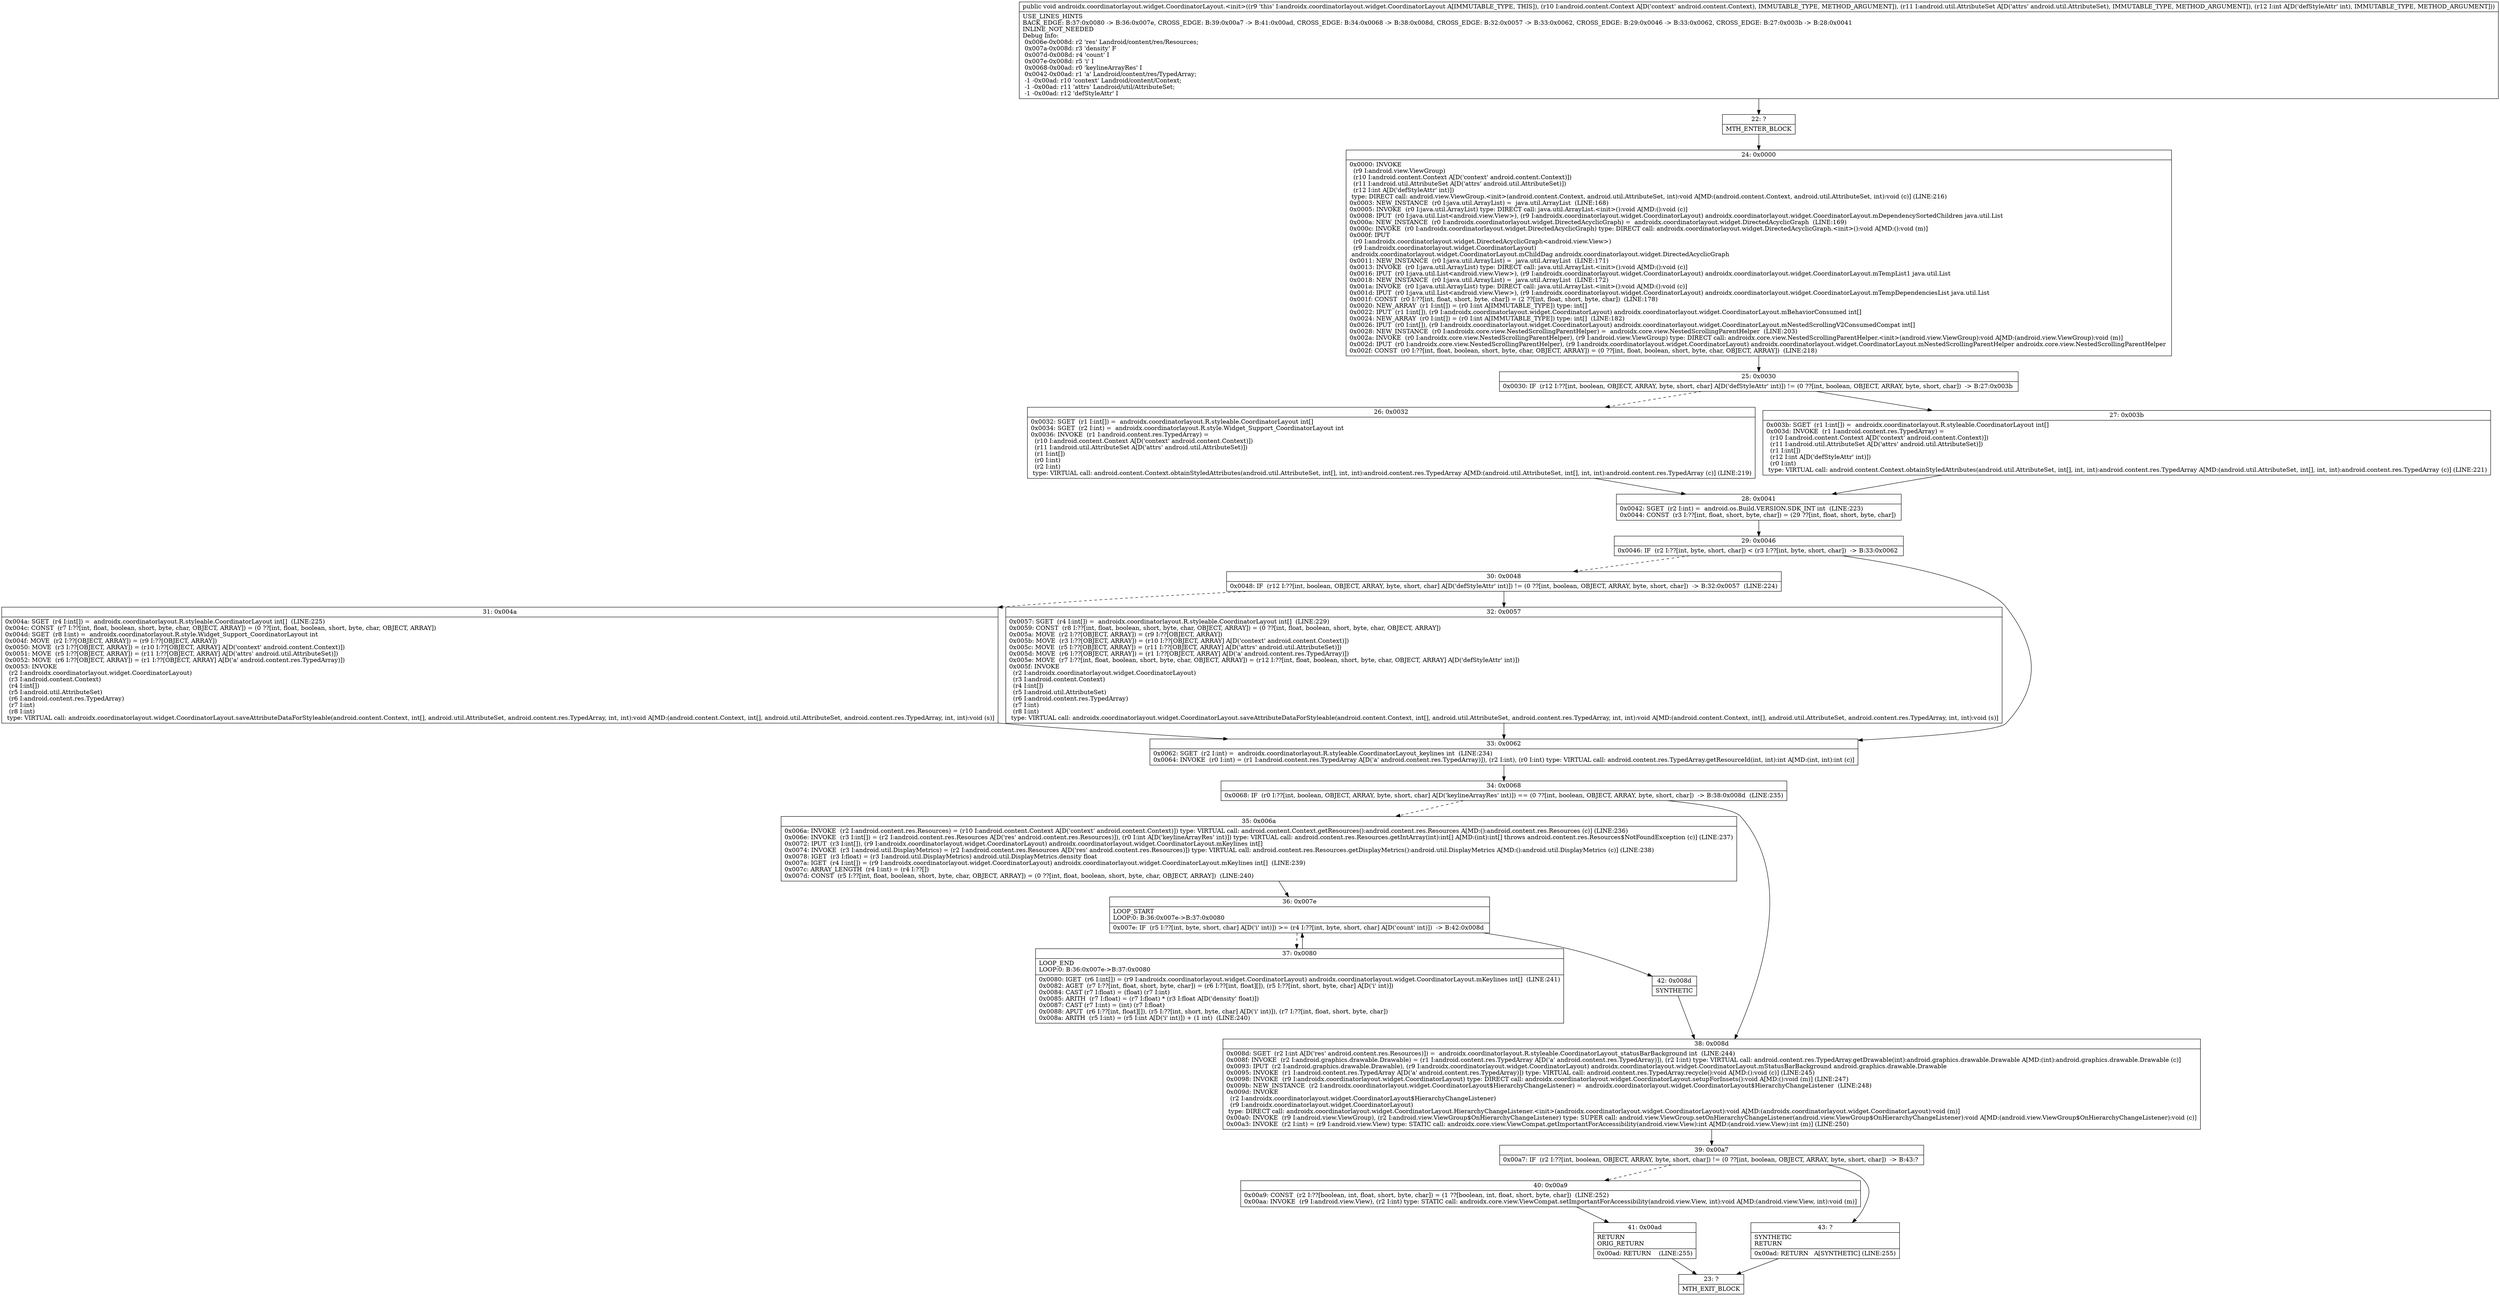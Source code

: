 digraph "CFG forandroidx.coordinatorlayout.widget.CoordinatorLayout.\<init\>(Landroid\/content\/Context;Landroid\/util\/AttributeSet;I)V" {
Node_22 [shape=record,label="{22\:\ ?|MTH_ENTER_BLOCK\l}"];
Node_24 [shape=record,label="{24\:\ 0x0000|0x0000: INVOKE  \l  (r9 I:android.view.ViewGroup)\l  (r10 I:android.content.Context A[D('context' android.content.Context)])\l  (r11 I:android.util.AttributeSet A[D('attrs' android.util.AttributeSet)])\l  (r12 I:int A[D('defStyleAttr' int)])\l type: DIRECT call: android.view.ViewGroup.\<init\>(android.content.Context, android.util.AttributeSet, int):void A[MD:(android.content.Context, android.util.AttributeSet, int):void (c)] (LINE:216)\l0x0003: NEW_INSTANCE  (r0 I:java.util.ArrayList) =  java.util.ArrayList  (LINE:168)\l0x0005: INVOKE  (r0 I:java.util.ArrayList) type: DIRECT call: java.util.ArrayList.\<init\>():void A[MD:():void (c)]\l0x0008: IPUT  (r0 I:java.util.List\<android.view.View\>), (r9 I:androidx.coordinatorlayout.widget.CoordinatorLayout) androidx.coordinatorlayout.widget.CoordinatorLayout.mDependencySortedChildren java.util.List \l0x000a: NEW_INSTANCE  (r0 I:androidx.coordinatorlayout.widget.DirectedAcyclicGraph) =  androidx.coordinatorlayout.widget.DirectedAcyclicGraph  (LINE:169)\l0x000c: INVOKE  (r0 I:androidx.coordinatorlayout.widget.DirectedAcyclicGraph) type: DIRECT call: androidx.coordinatorlayout.widget.DirectedAcyclicGraph.\<init\>():void A[MD:():void (m)]\l0x000f: IPUT  \l  (r0 I:androidx.coordinatorlayout.widget.DirectedAcyclicGraph\<android.view.View\>)\l  (r9 I:androidx.coordinatorlayout.widget.CoordinatorLayout)\l androidx.coordinatorlayout.widget.CoordinatorLayout.mChildDag androidx.coordinatorlayout.widget.DirectedAcyclicGraph \l0x0011: NEW_INSTANCE  (r0 I:java.util.ArrayList) =  java.util.ArrayList  (LINE:171)\l0x0013: INVOKE  (r0 I:java.util.ArrayList) type: DIRECT call: java.util.ArrayList.\<init\>():void A[MD:():void (c)]\l0x0016: IPUT  (r0 I:java.util.List\<android.view.View\>), (r9 I:androidx.coordinatorlayout.widget.CoordinatorLayout) androidx.coordinatorlayout.widget.CoordinatorLayout.mTempList1 java.util.List \l0x0018: NEW_INSTANCE  (r0 I:java.util.ArrayList) =  java.util.ArrayList  (LINE:172)\l0x001a: INVOKE  (r0 I:java.util.ArrayList) type: DIRECT call: java.util.ArrayList.\<init\>():void A[MD:():void (c)]\l0x001d: IPUT  (r0 I:java.util.List\<android.view.View\>), (r9 I:androidx.coordinatorlayout.widget.CoordinatorLayout) androidx.coordinatorlayout.widget.CoordinatorLayout.mTempDependenciesList java.util.List \l0x001f: CONST  (r0 I:??[int, float, short, byte, char]) = (2 ??[int, float, short, byte, char])  (LINE:178)\l0x0020: NEW_ARRAY  (r1 I:int[]) = (r0 I:int A[IMMUTABLE_TYPE]) type: int[] \l0x0022: IPUT  (r1 I:int[]), (r9 I:androidx.coordinatorlayout.widget.CoordinatorLayout) androidx.coordinatorlayout.widget.CoordinatorLayout.mBehaviorConsumed int[] \l0x0024: NEW_ARRAY  (r0 I:int[]) = (r0 I:int A[IMMUTABLE_TYPE]) type: int[]  (LINE:182)\l0x0026: IPUT  (r0 I:int[]), (r9 I:androidx.coordinatorlayout.widget.CoordinatorLayout) androidx.coordinatorlayout.widget.CoordinatorLayout.mNestedScrollingV2ConsumedCompat int[] \l0x0028: NEW_INSTANCE  (r0 I:androidx.core.view.NestedScrollingParentHelper) =  androidx.core.view.NestedScrollingParentHelper  (LINE:203)\l0x002a: INVOKE  (r0 I:androidx.core.view.NestedScrollingParentHelper), (r9 I:android.view.ViewGroup) type: DIRECT call: androidx.core.view.NestedScrollingParentHelper.\<init\>(android.view.ViewGroup):void A[MD:(android.view.ViewGroup):void (m)]\l0x002d: IPUT  (r0 I:androidx.core.view.NestedScrollingParentHelper), (r9 I:androidx.coordinatorlayout.widget.CoordinatorLayout) androidx.coordinatorlayout.widget.CoordinatorLayout.mNestedScrollingParentHelper androidx.core.view.NestedScrollingParentHelper \l0x002f: CONST  (r0 I:??[int, float, boolean, short, byte, char, OBJECT, ARRAY]) = (0 ??[int, float, boolean, short, byte, char, OBJECT, ARRAY])  (LINE:218)\l}"];
Node_25 [shape=record,label="{25\:\ 0x0030|0x0030: IF  (r12 I:??[int, boolean, OBJECT, ARRAY, byte, short, char] A[D('defStyleAttr' int)]) != (0 ??[int, boolean, OBJECT, ARRAY, byte, short, char])  \-\> B:27:0x003b \l}"];
Node_26 [shape=record,label="{26\:\ 0x0032|0x0032: SGET  (r1 I:int[]) =  androidx.coordinatorlayout.R.styleable.CoordinatorLayout int[] \l0x0034: SGET  (r2 I:int) =  androidx.coordinatorlayout.R.style.Widget_Support_CoordinatorLayout int \l0x0036: INVOKE  (r1 I:android.content.res.TypedArray) = \l  (r10 I:android.content.Context A[D('context' android.content.Context)])\l  (r11 I:android.util.AttributeSet A[D('attrs' android.util.AttributeSet)])\l  (r1 I:int[])\l  (r0 I:int)\l  (r2 I:int)\l type: VIRTUAL call: android.content.Context.obtainStyledAttributes(android.util.AttributeSet, int[], int, int):android.content.res.TypedArray A[MD:(android.util.AttributeSet, int[], int, int):android.content.res.TypedArray (c)] (LINE:219)\l}"];
Node_28 [shape=record,label="{28\:\ 0x0041|0x0042: SGET  (r2 I:int) =  android.os.Build.VERSION.SDK_INT int  (LINE:223)\l0x0044: CONST  (r3 I:??[int, float, short, byte, char]) = (29 ??[int, float, short, byte, char]) \l}"];
Node_29 [shape=record,label="{29\:\ 0x0046|0x0046: IF  (r2 I:??[int, byte, short, char]) \< (r3 I:??[int, byte, short, char])  \-\> B:33:0x0062 \l}"];
Node_30 [shape=record,label="{30\:\ 0x0048|0x0048: IF  (r12 I:??[int, boolean, OBJECT, ARRAY, byte, short, char] A[D('defStyleAttr' int)]) != (0 ??[int, boolean, OBJECT, ARRAY, byte, short, char])  \-\> B:32:0x0057  (LINE:224)\l}"];
Node_31 [shape=record,label="{31\:\ 0x004a|0x004a: SGET  (r4 I:int[]) =  androidx.coordinatorlayout.R.styleable.CoordinatorLayout int[]  (LINE:225)\l0x004c: CONST  (r7 I:??[int, float, boolean, short, byte, char, OBJECT, ARRAY]) = (0 ??[int, float, boolean, short, byte, char, OBJECT, ARRAY]) \l0x004d: SGET  (r8 I:int) =  androidx.coordinatorlayout.R.style.Widget_Support_CoordinatorLayout int \l0x004f: MOVE  (r2 I:??[OBJECT, ARRAY]) = (r9 I:??[OBJECT, ARRAY]) \l0x0050: MOVE  (r3 I:??[OBJECT, ARRAY]) = (r10 I:??[OBJECT, ARRAY] A[D('context' android.content.Context)]) \l0x0051: MOVE  (r5 I:??[OBJECT, ARRAY]) = (r11 I:??[OBJECT, ARRAY] A[D('attrs' android.util.AttributeSet)]) \l0x0052: MOVE  (r6 I:??[OBJECT, ARRAY]) = (r1 I:??[OBJECT, ARRAY] A[D('a' android.content.res.TypedArray)]) \l0x0053: INVOKE  \l  (r2 I:androidx.coordinatorlayout.widget.CoordinatorLayout)\l  (r3 I:android.content.Context)\l  (r4 I:int[])\l  (r5 I:android.util.AttributeSet)\l  (r6 I:android.content.res.TypedArray)\l  (r7 I:int)\l  (r8 I:int)\l type: VIRTUAL call: androidx.coordinatorlayout.widget.CoordinatorLayout.saveAttributeDataForStyleable(android.content.Context, int[], android.util.AttributeSet, android.content.res.TypedArray, int, int):void A[MD:(android.content.Context, int[], android.util.AttributeSet, android.content.res.TypedArray, int, int):void (s)]\l}"];
Node_32 [shape=record,label="{32\:\ 0x0057|0x0057: SGET  (r4 I:int[]) =  androidx.coordinatorlayout.R.styleable.CoordinatorLayout int[]  (LINE:229)\l0x0059: CONST  (r8 I:??[int, float, boolean, short, byte, char, OBJECT, ARRAY]) = (0 ??[int, float, boolean, short, byte, char, OBJECT, ARRAY]) \l0x005a: MOVE  (r2 I:??[OBJECT, ARRAY]) = (r9 I:??[OBJECT, ARRAY]) \l0x005b: MOVE  (r3 I:??[OBJECT, ARRAY]) = (r10 I:??[OBJECT, ARRAY] A[D('context' android.content.Context)]) \l0x005c: MOVE  (r5 I:??[OBJECT, ARRAY]) = (r11 I:??[OBJECT, ARRAY] A[D('attrs' android.util.AttributeSet)]) \l0x005d: MOVE  (r6 I:??[OBJECT, ARRAY]) = (r1 I:??[OBJECT, ARRAY] A[D('a' android.content.res.TypedArray)]) \l0x005e: MOVE  (r7 I:??[int, float, boolean, short, byte, char, OBJECT, ARRAY]) = (r12 I:??[int, float, boolean, short, byte, char, OBJECT, ARRAY] A[D('defStyleAttr' int)]) \l0x005f: INVOKE  \l  (r2 I:androidx.coordinatorlayout.widget.CoordinatorLayout)\l  (r3 I:android.content.Context)\l  (r4 I:int[])\l  (r5 I:android.util.AttributeSet)\l  (r6 I:android.content.res.TypedArray)\l  (r7 I:int)\l  (r8 I:int)\l type: VIRTUAL call: androidx.coordinatorlayout.widget.CoordinatorLayout.saveAttributeDataForStyleable(android.content.Context, int[], android.util.AttributeSet, android.content.res.TypedArray, int, int):void A[MD:(android.content.Context, int[], android.util.AttributeSet, android.content.res.TypedArray, int, int):void (s)]\l}"];
Node_33 [shape=record,label="{33\:\ 0x0062|0x0062: SGET  (r2 I:int) =  androidx.coordinatorlayout.R.styleable.CoordinatorLayout_keylines int  (LINE:234)\l0x0064: INVOKE  (r0 I:int) = (r1 I:android.content.res.TypedArray A[D('a' android.content.res.TypedArray)]), (r2 I:int), (r0 I:int) type: VIRTUAL call: android.content.res.TypedArray.getResourceId(int, int):int A[MD:(int, int):int (c)]\l}"];
Node_34 [shape=record,label="{34\:\ 0x0068|0x0068: IF  (r0 I:??[int, boolean, OBJECT, ARRAY, byte, short, char] A[D('keylineArrayRes' int)]) == (0 ??[int, boolean, OBJECT, ARRAY, byte, short, char])  \-\> B:38:0x008d  (LINE:235)\l}"];
Node_35 [shape=record,label="{35\:\ 0x006a|0x006a: INVOKE  (r2 I:android.content.res.Resources) = (r10 I:android.content.Context A[D('context' android.content.Context)]) type: VIRTUAL call: android.content.Context.getResources():android.content.res.Resources A[MD:():android.content.res.Resources (c)] (LINE:236)\l0x006e: INVOKE  (r3 I:int[]) = (r2 I:android.content.res.Resources A[D('res' android.content.res.Resources)]), (r0 I:int A[D('keylineArrayRes' int)]) type: VIRTUAL call: android.content.res.Resources.getIntArray(int):int[] A[MD:(int):int[] throws android.content.res.Resources$NotFoundException (c)] (LINE:237)\l0x0072: IPUT  (r3 I:int[]), (r9 I:androidx.coordinatorlayout.widget.CoordinatorLayout) androidx.coordinatorlayout.widget.CoordinatorLayout.mKeylines int[] \l0x0074: INVOKE  (r3 I:android.util.DisplayMetrics) = (r2 I:android.content.res.Resources A[D('res' android.content.res.Resources)]) type: VIRTUAL call: android.content.res.Resources.getDisplayMetrics():android.util.DisplayMetrics A[MD:():android.util.DisplayMetrics (c)] (LINE:238)\l0x0078: IGET  (r3 I:float) = (r3 I:android.util.DisplayMetrics) android.util.DisplayMetrics.density float \l0x007a: IGET  (r4 I:int[]) = (r9 I:androidx.coordinatorlayout.widget.CoordinatorLayout) androidx.coordinatorlayout.widget.CoordinatorLayout.mKeylines int[]  (LINE:239)\l0x007c: ARRAY_LENGTH  (r4 I:int) = (r4 I:??[]) \l0x007d: CONST  (r5 I:??[int, float, boolean, short, byte, char, OBJECT, ARRAY]) = (0 ??[int, float, boolean, short, byte, char, OBJECT, ARRAY])  (LINE:240)\l}"];
Node_36 [shape=record,label="{36\:\ 0x007e|LOOP_START\lLOOP:0: B:36:0x007e\-\>B:37:0x0080\l|0x007e: IF  (r5 I:??[int, byte, short, char] A[D('i' int)]) \>= (r4 I:??[int, byte, short, char] A[D('count' int)])  \-\> B:42:0x008d \l}"];
Node_37 [shape=record,label="{37\:\ 0x0080|LOOP_END\lLOOP:0: B:36:0x007e\-\>B:37:0x0080\l|0x0080: IGET  (r6 I:int[]) = (r9 I:androidx.coordinatorlayout.widget.CoordinatorLayout) androidx.coordinatorlayout.widget.CoordinatorLayout.mKeylines int[]  (LINE:241)\l0x0082: AGET  (r7 I:??[int, float, short, byte, char]) = (r6 I:??[int, float][]), (r5 I:??[int, short, byte, char] A[D('i' int)]) \l0x0084: CAST (r7 I:float) = (float) (r7 I:int) \l0x0085: ARITH  (r7 I:float) = (r7 I:float) * (r3 I:float A[D('density' float)]) \l0x0087: CAST (r7 I:int) = (int) (r7 I:float) \l0x0088: APUT  (r6 I:??[int, float][]), (r5 I:??[int, short, byte, char] A[D('i' int)]), (r7 I:??[int, float, short, byte, char]) \l0x008a: ARITH  (r5 I:int) = (r5 I:int A[D('i' int)]) + (1 int)  (LINE:240)\l}"];
Node_42 [shape=record,label="{42\:\ 0x008d|SYNTHETIC\l}"];
Node_38 [shape=record,label="{38\:\ 0x008d|0x008d: SGET  (r2 I:int A[D('res' android.content.res.Resources)]) =  androidx.coordinatorlayout.R.styleable.CoordinatorLayout_statusBarBackground int  (LINE:244)\l0x008f: INVOKE  (r2 I:android.graphics.drawable.Drawable) = (r1 I:android.content.res.TypedArray A[D('a' android.content.res.TypedArray)]), (r2 I:int) type: VIRTUAL call: android.content.res.TypedArray.getDrawable(int):android.graphics.drawable.Drawable A[MD:(int):android.graphics.drawable.Drawable (c)]\l0x0093: IPUT  (r2 I:android.graphics.drawable.Drawable), (r9 I:androidx.coordinatorlayout.widget.CoordinatorLayout) androidx.coordinatorlayout.widget.CoordinatorLayout.mStatusBarBackground android.graphics.drawable.Drawable \l0x0095: INVOKE  (r1 I:android.content.res.TypedArray A[D('a' android.content.res.TypedArray)]) type: VIRTUAL call: android.content.res.TypedArray.recycle():void A[MD:():void (c)] (LINE:245)\l0x0098: INVOKE  (r9 I:androidx.coordinatorlayout.widget.CoordinatorLayout) type: DIRECT call: androidx.coordinatorlayout.widget.CoordinatorLayout.setupForInsets():void A[MD:():void (m)] (LINE:247)\l0x009b: NEW_INSTANCE  (r2 I:androidx.coordinatorlayout.widget.CoordinatorLayout$HierarchyChangeListener) =  androidx.coordinatorlayout.widget.CoordinatorLayout$HierarchyChangeListener  (LINE:248)\l0x009d: INVOKE  \l  (r2 I:androidx.coordinatorlayout.widget.CoordinatorLayout$HierarchyChangeListener)\l  (r9 I:androidx.coordinatorlayout.widget.CoordinatorLayout)\l type: DIRECT call: androidx.coordinatorlayout.widget.CoordinatorLayout.HierarchyChangeListener.\<init\>(androidx.coordinatorlayout.widget.CoordinatorLayout):void A[MD:(androidx.coordinatorlayout.widget.CoordinatorLayout):void (m)]\l0x00a0: INVOKE  (r9 I:android.view.ViewGroup), (r2 I:android.view.ViewGroup$OnHierarchyChangeListener) type: SUPER call: android.view.ViewGroup.setOnHierarchyChangeListener(android.view.ViewGroup$OnHierarchyChangeListener):void A[MD:(android.view.ViewGroup$OnHierarchyChangeListener):void (c)]\l0x00a3: INVOKE  (r2 I:int) = (r9 I:android.view.View) type: STATIC call: androidx.core.view.ViewCompat.getImportantForAccessibility(android.view.View):int A[MD:(android.view.View):int (m)] (LINE:250)\l}"];
Node_39 [shape=record,label="{39\:\ 0x00a7|0x00a7: IF  (r2 I:??[int, boolean, OBJECT, ARRAY, byte, short, char]) != (0 ??[int, boolean, OBJECT, ARRAY, byte, short, char])  \-\> B:43:? \l}"];
Node_40 [shape=record,label="{40\:\ 0x00a9|0x00a9: CONST  (r2 I:??[boolean, int, float, short, byte, char]) = (1 ??[boolean, int, float, short, byte, char])  (LINE:252)\l0x00aa: INVOKE  (r9 I:android.view.View), (r2 I:int) type: STATIC call: androidx.core.view.ViewCompat.setImportantForAccessibility(android.view.View, int):void A[MD:(android.view.View, int):void (m)]\l}"];
Node_41 [shape=record,label="{41\:\ 0x00ad|RETURN\lORIG_RETURN\l|0x00ad: RETURN    (LINE:255)\l}"];
Node_23 [shape=record,label="{23\:\ ?|MTH_EXIT_BLOCK\l}"];
Node_43 [shape=record,label="{43\:\ ?|SYNTHETIC\lRETURN\l|0x00ad: RETURN   A[SYNTHETIC] (LINE:255)\l}"];
Node_27 [shape=record,label="{27\:\ 0x003b|0x003b: SGET  (r1 I:int[]) =  androidx.coordinatorlayout.R.styleable.CoordinatorLayout int[] \l0x003d: INVOKE  (r1 I:android.content.res.TypedArray) = \l  (r10 I:android.content.Context A[D('context' android.content.Context)])\l  (r11 I:android.util.AttributeSet A[D('attrs' android.util.AttributeSet)])\l  (r1 I:int[])\l  (r12 I:int A[D('defStyleAttr' int)])\l  (r0 I:int)\l type: VIRTUAL call: android.content.Context.obtainStyledAttributes(android.util.AttributeSet, int[], int, int):android.content.res.TypedArray A[MD:(android.util.AttributeSet, int[], int, int):android.content.res.TypedArray (c)] (LINE:221)\l}"];
MethodNode[shape=record,label="{public void androidx.coordinatorlayout.widget.CoordinatorLayout.\<init\>((r9 'this' I:androidx.coordinatorlayout.widget.CoordinatorLayout A[IMMUTABLE_TYPE, THIS]), (r10 I:android.content.Context A[D('context' android.content.Context), IMMUTABLE_TYPE, METHOD_ARGUMENT]), (r11 I:android.util.AttributeSet A[D('attrs' android.util.AttributeSet), IMMUTABLE_TYPE, METHOD_ARGUMENT]), (r12 I:int A[D('defStyleAttr' int), IMMUTABLE_TYPE, METHOD_ARGUMENT]))  | USE_LINES_HINTS\lBACK_EDGE: B:37:0x0080 \-\> B:36:0x007e, CROSS_EDGE: B:39:0x00a7 \-\> B:41:0x00ad, CROSS_EDGE: B:34:0x0068 \-\> B:38:0x008d, CROSS_EDGE: B:32:0x0057 \-\> B:33:0x0062, CROSS_EDGE: B:29:0x0046 \-\> B:33:0x0062, CROSS_EDGE: B:27:0x003b \-\> B:28:0x0041\lINLINE_NOT_NEEDED\lDebug Info:\l  0x006e\-0x008d: r2 'res' Landroid\/content\/res\/Resources;\l  0x007a\-0x008d: r3 'density' F\l  0x007d\-0x008d: r4 'count' I\l  0x007e\-0x008d: r5 'i' I\l  0x0068\-0x00ad: r0 'keylineArrayRes' I\l  0x0042\-0x00ad: r1 'a' Landroid\/content\/res\/TypedArray;\l  \-1 \-0x00ad: r10 'context' Landroid\/content\/Context;\l  \-1 \-0x00ad: r11 'attrs' Landroid\/util\/AttributeSet;\l  \-1 \-0x00ad: r12 'defStyleAttr' I\l}"];
MethodNode -> Node_22;Node_22 -> Node_24;
Node_24 -> Node_25;
Node_25 -> Node_26[style=dashed];
Node_25 -> Node_27;
Node_26 -> Node_28;
Node_28 -> Node_29;
Node_29 -> Node_30[style=dashed];
Node_29 -> Node_33;
Node_30 -> Node_31[style=dashed];
Node_30 -> Node_32;
Node_31 -> Node_33;
Node_32 -> Node_33;
Node_33 -> Node_34;
Node_34 -> Node_35[style=dashed];
Node_34 -> Node_38;
Node_35 -> Node_36;
Node_36 -> Node_37[style=dashed];
Node_36 -> Node_42;
Node_37 -> Node_36;
Node_42 -> Node_38;
Node_38 -> Node_39;
Node_39 -> Node_40[style=dashed];
Node_39 -> Node_43;
Node_40 -> Node_41;
Node_41 -> Node_23;
Node_43 -> Node_23;
Node_27 -> Node_28;
}

